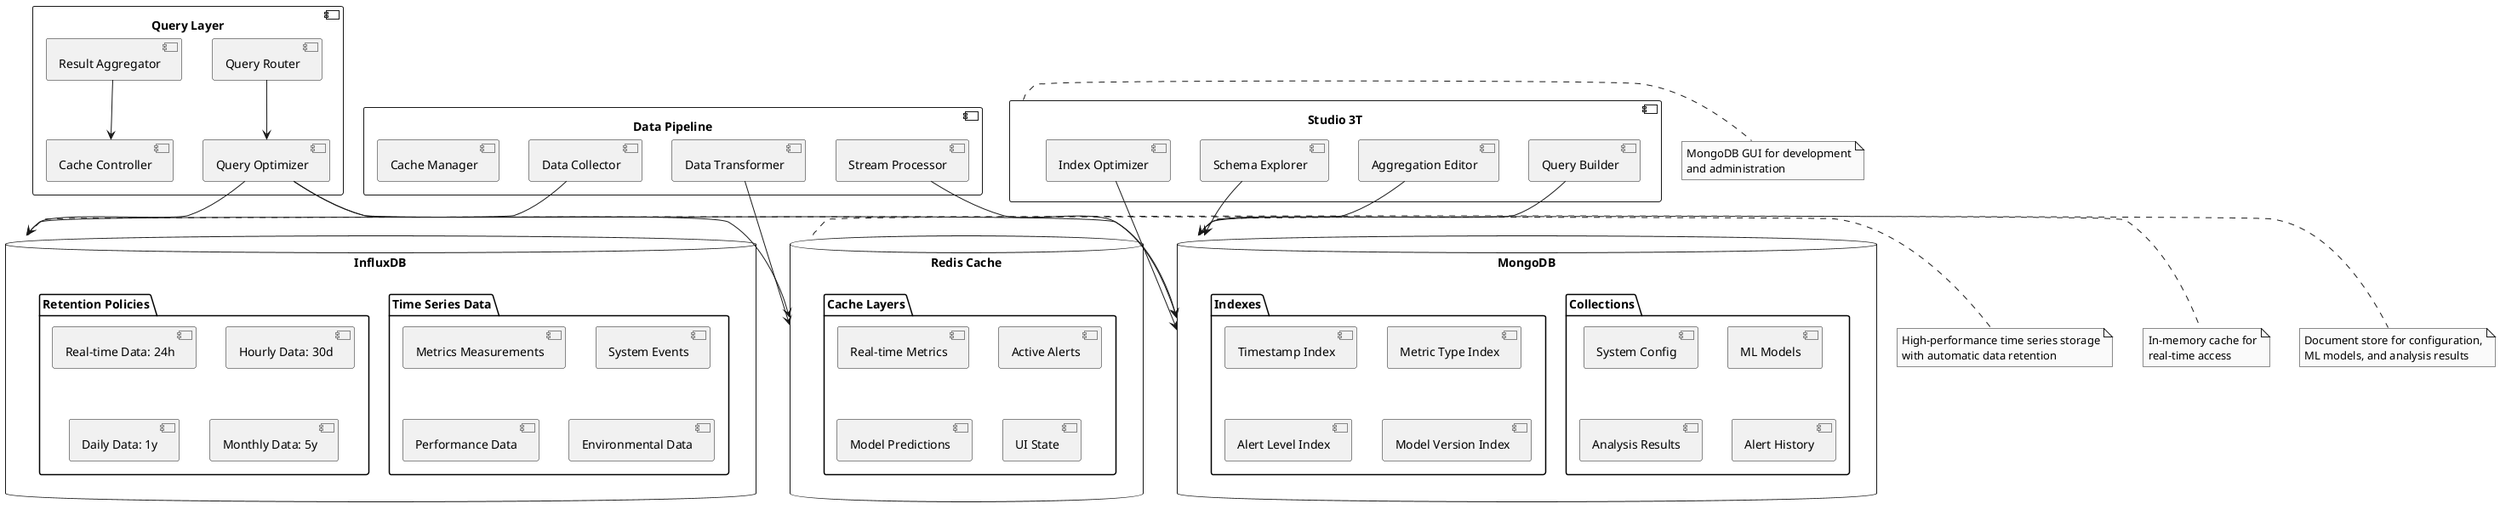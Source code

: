 @startuml EcoVehicle Database Architecture

skinparam monochrome true
skinparam shadowing false
skinparam defaultFontName Arial
skinparam componentStyle uml2

' Database Systems
database "InfluxDB" {
    folder "Time Series Data" {
        [Metrics Measurements]
        [System Events]
        [Performance Data]
        [Environmental Data]
    }
    
    folder "Retention Policies" {
        [Real-time Data: 24h]
        [Hourly Data: 30d]
        [Daily Data: 1y]
        [Monthly Data: 5y]
    }
}

database "MongoDB" {
    folder "Collections" {
        [System Config]
        [ML Models]
        [Analysis Results]
        [Alert History]
    }
    
    folder "Indexes" {
        [Timestamp Index]
        [Metric Type Index]
        [Alert Level Index]
        [Model Version Index]
    }
}

database "Redis Cache" {
    folder "Cache Layers" {
        [Real-time Metrics]
        [Active Alerts]
        [Model Predictions]
        [UI State]
    }
}

' Studio 3T Integration
component "Studio 3T" {
    [Query Builder]
    [Aggregation Editor]
    [Schema Explorer]
    [Index Optimizer]
}

' Data Flow Components
component "Data Pipeline" {
    [Data Collector]
    [Stream Processor]
    [Data Transformer]
    [Cache Manager]
}

component "Query Layer" {
    [Query Router]
    [Query Optimizer]
    [Result Aggregator]
    [Cache Controller]
}

' Connections
[Data Collector] --> InfluxDB
[Stream Processor] --> MongoDB
[Data Transformer] --> [Redis Cache]

[Query Builder] --> MongoDB
[Aggregation Editor] --> MongoDB
[Schema Explorer] --> MongoDB
[Index Optimizer] --> MongoDB

[Query Router] --> [Query Optimizer]
[Query Optimizer] --> InfluxDB
[Query Optimizer] --> MongoDB
[Query Optimizer] --> [Redis Cache]
[Result Aggregator] --> [Cache Controller]

' Notes
note right of InfluxDB
  High-performance time series storage
  with automatic data retention
end note

note right of MongoDB
  Document store for configuration,
  ML models, and analysis results
end note

note right of [Redis Cache]
  In-memory cache for
  real-time access
end note

note right of "Studio 3T"
  MongoDB GUI for development
  and administration
end note

@enduml
